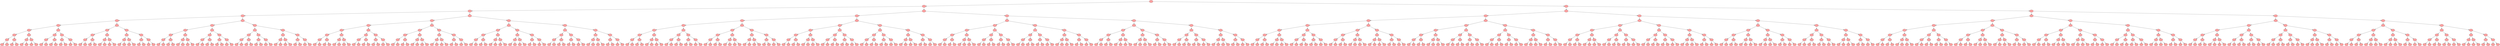 digraph g{
    
	node [style="filled" fillcolor="#ff00005f"];
nodo511[label=""];nodo255[label=""];nodo127[label=""];nodo63[label=""];nodo31[label=""];nodo15[label=""];nodo7[label=""];nodo3[label=""];nodo1[label=""];nodo0[label=""];nodo2[label=""];nodo1 -> nodo0;
nodo1 -> nodo2;
nodo5[label=""];nodo4[label=""];nodo6[label=""];nodo5 -> nodo4;
nodo5 -> nodo6;
nodo3 -> nodo1;
nodo3 -> nodo5;
nodo11[label=""];nodo9[label=""];nodo8[label=""];nodo10[label=""];nodo9 -> nodo8;
nodo9 -> nodo10;
nodo13[label=""];nodo12[label=""];nodo14[label=""];nodo13 -> nodo12;
nodo13 -> nodo14;
nodo11 -> nodo9;
nodo11 -> nodo13;
nodo7 -> nodo3;
nodo7 -> nodo11;
nodo23[label=""];nodo19[label=""];nodo17[label=""];nodo16[label=""];nodo18[label=""];nodo17 -> nodo16;
nodo17 -> nodo18;
nodo21[label=""];nodo20[label=""];nodo22[label=""];nodo21 -> nodo20;
nodo21 -> nodo22;
nodo19 -> nodo17;
nodo19 -> nodo21;
nodo27[label=""];nodo25[label=""];nodo24[label=""];nodo26[label=""];nodo25 -> nodo24;
nodo25 -> nodo26;
nodo29[label=""];nodo28[label=""];nodo30[label=""];nodo29 -> nodo28;
nodo29 -> nodo30;
nodo27 -> nodo25;
nodo27 -> nodo29;
nodo23 -> nodo19;
nodo23 -> nodo27;
nodo15 -> nodo7;
nodo15 -> nodo23;
nodo47[label=""];nodo39[label=""];nodo35[label=""];nodo33[label=""];nodo32[label=""];nodo34[label=""];nodo33 -> nodo32;
nodo33 -> nodo34;
nodo37[label=""];nodo36[label=""];nodo38[label=""];nodo37 -> nodo36;
nodo37 -> nodo38;
nodo35 -> nodo33;
nodo35 -> nodo37;
nodo43[label=""];nodo41[label=""];nodo40[label=""];nodo42[label=""];nodo41 -> nodo40;
nodo41 -> nodo42;
nodo45[label=""];nodo44[label=""];nodo46[label=""];nodo45 -> nodo44;
nodo45 -> nodo46;
nodo43 -> nodo41;
nodo43 -> nodo45;
nodo39 -> nodo35;
nodo39 -> nodo43;
nodo55[label=""];nodo51[label=""];nodo49[label=""];nodo48[label=""];nodo50[label=""];nodo49 -> nodo48;
nodo49 -> nodo50;
nodo53[label=""];nodo52[label=""];nodo54[label=""];nodo53 -> nodo52;
nodo53 -> nodo54;
nodo51 -> nodo49;
nodo51 -> nodo53;
nodo59[label=""];nodo57[label=""];nodo56[label=""];nodo58[label=""];nodo57 -> nodo56;
nodo57 -> nodo58;
nodo61[label=""];nodo60[label=""];nodo62[label=""];nodo61 -> nodo60;
nodo61 -> nodo62;
nodo59 -> nodo57;
nodo59 -> nodo61;
nodo55 -> nodo51;
nodo55 -> nodo59;
nodo47 -> nodo39;
nodo47 -> nodo55;
nodo31 -> nodo15;
nodo31 -> nodo47;
nodo95[label=""];nodo79[label=""];nodo71[label=""];nodo67[label=""];nodo65[label=""];nodo64[label=""];nodo66[label=""];nodo65 -> nodo64;
nodo65 -> nodo66;
nodo69[label=""];nodo68[label=""];nodo70[label=""];nodo69 -> nodo68;
nodo69 -> nodo70;
nodo67 -> nodo65;
nodo67 -> nodo69;
nodo75[label=""];nodo73[label=""];nodo72[label=""];nodo74[label=""];nodo73 -> nodo72;
nodo73 -> nodo74;
nodo77[label=""];nodo76[label=""];nodo78[label=""];nodo77 -> nodo76;
nodo77 -> nodo78;
nodo75 -> nodo73;
nodo75 -> nodo77;
nodo71 -> nodo67;
nodo71 -> nodo75;
nodo87[label=""];nodo83[label=""];nodo81[label=""];nodo80[label=""];nodo82[label=""];nodo81 -> nodo80;
nodo81 -> nodo82;
nodo85[label=""];nodo84[label=""];nodo86[label=""];nodo85 -> nodo84;
nodo85 -> nodo86;
nodo83 -> nodo81;
nodo83 -> nodo85;
nodo91[label=""];nodo89[label=""];nodo88[label=""];nodo90[label=""];nodo89 -> nodo88;
nodo89 -> nodo90;
nodo93[label=""];nodo92[label=""];nodo94[label=""];nodo93 -> nodo92;
nodo93 -> nodo94;
nodo91 -> nodo89;
nodo91 -> nodo93;
nodo87 -> nodo83;
nodo87 -> nodo91;
nodo79 -> nodo71;
nodo79 -> nodo87;
nodo111[label=""];nodo103[label=""];nodo99[label=""];nodo97[label=""];nodo96[label=""];nodo98[label=""];nodo97 -> nodo96;
nodo97 -> nodo98;
nodo101[label=""];nodo100[label=""];nodo102[label=""];nodo101 -> nodo100;
nodo101 -> nodo102;
nodo99 -> nodo97;
nodo99 -> nodo101;
nodo107[label=""];nodo105[label=""];nodo104[label=""];nodo106[label=""];nodo105 -> nodo104;
nodo105 -> nodo106;
nodo109[label=""];nodo108[label=""];nodo110[label=""];nodo109 -> nodo108;
nodo109 -> nodo110;
nodo107 -> nodo105;
nodo107 -> nodo109;
nodo103 -> nodo99;
nodo103 -> nodo107;
nodo119[label=""];nodo115[label=""];nodo113[label=""];nodo112[label=""];nodo114[label=""];nodo113 -> nodo112;
nodo113 -> nodo114;
nodo117[label=""];nodo116[label=""];nodo118[label=""];nodo117 -> nodo116;
nodo117 -> nodo118;
nodo115 -> nodo113;
nodo115 -> nodo117;
nodo123[label=""];nodo121[label=""];nodo120[label=""];nodo122[label=""];nodo121 -> nodo120;
nodo121 -> nodo122;
nodo125[label=""];nodo124[label=""];nodo126[label=""];nodo125 -> nodo124;
nodo125 -> nodo126;
nodo123 -> nodo121;
nodo123 -> nodo125;
nodo119 -> nodo115;
nodo119 -> nodo123;
nodo111 -> nodo103;
nodo111 -> nodo119;
nodo95 -> nodo79;
nodo95 -> nodo111;
nodo63 -> nodo31;
nodo63 -> nodo95;
nodo191[label=""];nodo159[label=""];nodo143[label=""];nodo135[label=""];nodo131[label=""];nodo129[label=""];nodo128[label=""];nodo130[label=""];nodo129 -> nodo128;
nodo129 -> nodo130;
nodo133[label=""];nodo132[label=""];nodo134[label=""];nodo133 -> nodo132;
nodo133 -> nodo134;
nodo131 -> nodo129;
nodo131 -> nodo133;
nodo139[label=""];nodo137[label=""];nodo136[label=""];nodo138[label=""];nodo137 -> nodo136;
nodo137 -> nodo138;
nodo141[label=""];nodo140[label=""];nodo142[label=""];nodo141 -> nodo140;
nodo141 -> nodo142;
nodo139 -> nodo137;
nodo139 -> nodo141;
nodo135 -> nodo131;
nodo135 -> nodo139;
nodo151[label=""];nodo147[label=""];nodo145[label=""];nodo144[label=""];nodo146[label=""];nodo145 -> nodo144;
nodo145 -> nodo146;
nodo149[label=""];nodo148[label=""];nodo150[label=""];nodo149 -> nodo148;
nodo149 -> nodo150;
nodo147 -> nodo145;
nodo147 -> nodo149;
nodo155[label=""];nodo153[label=""];nodo152[label=""];nodo154[label=""];nodo153 -> nodo152;
nodo153 -> nodo154;
nodo157[label=""];nodo156[label=""];nodo158[label=""];nodo157 -> nodo156;
nodo157 -> nodo158;
nodo155 -> nodo153;
nodo155 -> nodo157;
nodo151 -> nodo147;
nodo151 -> nodo155;
nodo143 -> nodo135;
nodo143 -> nodo151;
nodo175[label=""];nodo167[label=""];nodo163[label=""];nodo161[label=""];nodo160[label=""];nodo162[label=""];nodo161 -> nodo160;
nodo161 -> nodo162;
nodo165[label=""];nodo164[label=""];nodo166[label=""];nodo165 -> nodo164;
nodo165 -> nodo166;
nodo163 -> nodo161;
nodo163 -> nodo165;
nodo171[label=""];nodo169[label=""];nodo168[label=""];nodo170[label=""];nodo169 -> nodo168;
nodo169 -> nodo170;
nodo173[label=""];nodo172[label=""];nodo174[label=""];nodo173 -> nodo172;
nodo173 -> nodo174;
nodo171 -> nodo169;
nodo171 -> nodo173;
nodo167 -> nodo163;
nodo167 -> nodo171;
nodo183[label=""];nodo179[label=""];nodo177[label=""];nodo176[label=""];nodo178[label=""];nodo177 -> nodo176;
nodo177 -> nodo178;
nodo181[label=""];nodo180[label=""];nodo182[label=""];nodo181 -> nodo180;
nodo181 -> nodo182;
nodo179 -> nodo177;
nodo179 -> nodo181;
nodo187[label=""];nodo185[label=""];nodo184[label=""];nodo186[label=""];nodo185 -> nodo184;
nodo185 -> nodo186;
nodo189[label=""];nodo188[label=""];nodo190[label=""];nodo189 -> nodo188;
nodo189 -> nodo190;
nodo187 -> nodo185;
nodo187 -> nodo189;
nodo183 -> nodo179;
nodo183 -> nodo187;
nodo175 -> nodo167;
nodo175 -> nodo183;
nodo159 -> nodo143;
nodo159 -> nodo175;
nodo223[label=""];nodo207[label=""];nodo199[label=""];nodo195[label=""];nodo193[label=""];nodo192[label=""];nodo194[label=""];nodo193 -> nodo192;
nodo193 -> nodo194;
nodo197[label=""];nodo196[label=""];nodo198[label=""];nodo197 -> nodo196;
nodo197 -> nodo198;
nodo195 -> nodo193;
nodo195 -> nodo197;
nodo203[label=""];nodo201[label=""];nodo200[label=""];nodo202[label=""];nodo201 -> nodo200;
nodo201 -> nodo202;
nodo205[label=""];nodo204[label=""];nodo206[label=""];nodo205 -> nodo204;
nodo205 -> nodo206;
nodo203 -> nodo201;
nodo203 -> nodo205;
nodo199 -> nodo195;
nodo199 -> nodo203;
nodo215[label=""];nodo211[label=""];nodo209[label=""];nodo208[label=""];nodo210[label=""];nodo209 -> nodo208;
nodo209 -> nodo210;
nodo213[label=""];nodo212[label=""];nodo214[label=""];nodo213 -> nodo212;
nodo213 -> nodo214;
nodo211 -> nodo209;
nodo211 -> nodo213;
nodo219[label=""];nodo217[label=""];nodo216[label=""];nodo218[label=""];nodo217 -> nodo216;
nodo217 -> nodo218;
nodo221[label=""];nodo220[label=""];nodo222[label=""];nodo221 -> nodo220;
nodo221 -> nodo222;
nodo219 -> nodo217;
nodo219 -> nodo221;
nodo215 -> nodo211;
nodo215 -> nodo219;
nodo207 -> nodo199;
nodo207 -> nodo215;
nodo239[label=""];nodo231[label=""];nodo227[label=""];nodo225[label=""];nodo224[label=""];nodo226[label=""];nodo225 -> nodo224;
nodo225 -> nodo226;
nodo229[label=""];nodo228[label=""];nodo230[label=""];nodo229 -> nodo228;
nodo229 -> nodo230;
nodo227 -> nodo225;
nodo227 -> nodo229;
nodo235[label=""];nodo233[label=""];nodo232[label=""];nodo234[label=""];nodo233 -> nodo232;
nodo233 -> nodo234;
nodo237[label=""];nodo236[label=""];nodo238[label=""];nodo237 -> nodo236;
nodo237 -> nodo238;
nodo235 -> nodo233;
nodo235 -> nodo237;
nodo231 -> nodo227;
nodo231 -> nodo235;
nodo247[label=""];nodo243[label=""];nodo241[label=""];nodo240[label=""];nodo242[label=""];nodo241 -> nodo240;
nodo241 -> nodo242;
nodo245[label=""];nodo244[label=""];nodo246[label=""];nodo245 -> nodo244;
nodo245 -> nodo246;
nodo243 -> nodo241;
nodo243 -> nodo245;
nodo251[label=""];nodo249[label=""];nodo248[label=""];nodo250[label=""];nodo249 -> nodo248;
nodo249 -> nodo250;
nodo253[label=""];nodo252[label=""];nodo254[label=""];nodo253 -> nodo252;
nodo253 -> nodo254;
nodo251 -> nodo249;
nodo251 -> nodo253;
nodo247 -> nodo243;
nodo247 -> nodo251;
nodo239 -> nodo231;
nodo239 -> nodo247;
nodo223 -> nodo207;
nodo223 -> nodo239;
nodo191 -> nodo159;
nodo191 -> nodo223;
nodo127 -> nodo63;
nodo127 -> nodo191;
nodo383[label=""];nodo319[label=""];nodo287[label=""];nodo271[label=""];nodo263[label=""];nodo259[label=""];nodo257[label=""];nodo256[label=""];nodo258[label=""];nodo257 -> nodo256;
nodo257 -> nodo258;
nodo261[label=""];nodo260[label=""];nodo262[label=""];nodo261 -> nodo260;
nodo261 -> nodo262;
nodo259 -> nodo257;
nodo259 -> nodo261;
nodo267[label=""];nodo265[label=""];nodo264[label=""];nodo266[label=""];nodo265 -> nodo264;
nodo265 -> nodo266;
nodo269[label=""];nodo268[label=""];nodo270[label=""];nodo269 -> nodo268;
nodo269 -> nodo270;
nodo267 -> nodo265;
nodo267 -> nodo269;
nodo263 -> nodo259;
nodo263 -> nodo267;
nodo279[label=""];nodo275[label=""];nodo273[label=""];nodo272[label=""];nodo274[label=""];nodo273 -> nodo272;
nodo273 -> nodo274;
nodo277[label=""];nodo276[label=""];nodo278[label=""];nodo277 -> nodo276;
nodo277 -> nodo278;
nodo275 -> nodo273;
nodo275 -> nodo277;
nodo283[label=""];nodo281[label=""];nodo280[label=""];nodo282[label=""];nodo281 -> nodo280;
nodo281 -> nodo282;
nodo285[label=""];nodo284[label=""];nodo286[label=""];nodo285 -> nodo284;
nodo285 -> nodo286;
nodo283 -> nodo281;
nodo283 -> nodo285;
nodo279 -> nodo275;
nodo279 -> nodo283;
nodo271 -> nodo263;
nodo271 -> nodo279;
nodo303[label=""];nodo295[label=""];nodo291[label=""];nodo289[label=""];nodo288[label=""];nodo290[label=""];nodo289 -> nodo288;
nodo289 -> nodo290;
nodo293[label=""];nodo292[label=""];nodo294[label=""];nodo293 -> nodo292;
nodo293 -> nodo294;
nodo291 -> nodo289;
nodo291 -> nodo293;
nodo299[label=""];nodo297[label=""];nodo296[label=""];nodo298[label=""];nodo297 -> nodo296;
nodo297 -> nodo298;
nodo301[label=""];nodo300[label=""];nodo302[label=""];nodo301 -> nodo300;
nodo301 -> nodo302;
nodo299 -> nodo297;
nodo299 -> nodo301;
nodo295 -> nodo291;
nodo295 -> nodo299;
nodo311[label=""];nodo307[label=""];nodo305[label=""];nodo304[label=""];nodo306[label=""];nodo305 -> nodo304;
nodo305 -> nodo306;
nodo309[label=""];nodo308[label=""];nodo310[label=""];nodo309 -> nodo308;
nodo309 -> nodo310;
nodo307 -> nodo305;
nodo307 -> nodo309;
nodo315[label=""];nodo313[label=""];nodo312[label=""];nodo314[label=""];nodo313 -> nodo312;
nodo313 -> nodo314;
nodo317[label=""];nodo316[label=""];nodo318[label=""];nodo317 -> nodo316;
nodo317 -> nodo318;
nodo315 -> nodo313;
nodo315 -> nodo317;
nodo311 -> nodo307;
nodo311 -> nodo315;
nodo303 -> nodo295;
nodo303 -> nodo311;
nodo287 -> nodo271;
nodo287 -> nodo303;
nodo351[label=""];nodo335[label=""];nodo327[label=""];nodo323[label=""];nodo321[label=""];nodo320[label=""];nodo322[label=""];nodo321 -> nodo320;
nodo321 -> nodo322;
nodo325[label=""];nodo324[label=""];nodo326[label=""];nodo325 -> nodo324;
nodo325 -> nodo326;
nodo323 -> nodo321;
nodo323 -> nodo325;
nodo331[label=""];nodo329[label=""];nodo328[label=""];nodo330[label=""];nodo329 -> nodo328;
nodo329 -> nodo330;
nodo333[label=""];nodo332[label=""];nodo334[label=""];nodo333 -> nodo332;
nodo333 -> nodo334;
nodo331 -> nodo329;
nodo331 -> nodo333;
nodo327 -> nodo323;
nodo327 -> nodo331;
nodo343[label=""];nodo339[label=""];nodo337[label=""];nodo336[label=""];nodo338[label=""];nodo337 -> nodo336;
nodo337 -> nodo338;
nodo341[label=""];nodo340[label=""];nodo342[label=""];nodo341 -> nodo340;
nodo341 -> nodo342;
nodo339 -> nodo337;
nodo339 -> nodo341;
nodo347[label=""];nodo345[label=""];nodo344[label=""];nodo346[label=""];nodo345 -> nodo344;
nodo345 -> nodo346;
nodo349[label=""];nodo348[label=""];nodo350[label=""];nodo349 -> nodo348;
nodo349 -> nodo350;
nodo347 -> nodo345;
nodo347 -> nodo349;
nodo343 -> nodo339;
nodo343 -> nodo347;
nodo335 -> nodo327;
nodo335 -> nodo343;
nodo367[label=""];nodo359[label=""];nodo355[label=""];nodo353[label=""];nodo352[label=""];nodo354[label=""];nodo353 -> nodo352;
nodo353 -> nodo354;
nodo357[label=""];nodo356[label=""];nodo358[label=""];nodo357 -> nodo356;
nodo357 -> nodo358;
nodo355 -> nodo353;
nodo355 -> nodo357;
nodo363[label=""];nodo361[label=""];nodo360[label=""];nodo362[label=""];nodo361 -> nodo360;
nodo361 -> nodo362;
nodo365[label=""];nodo364[label=""];nodo366[label=""];nodo365 -> nodo364;
nodo365 -> nodo366;
nodo363 -> nodo361;
nodo363 -> nodo365;
nodo359 -> nodo355;
nodo359 -> nodo363;
nodo375[label=""];nodo371[label=""];nodo369[label=""];nodo368[label=""];nodo370[label=""];nodo369 -> nodo368;
nodo369 -> nodo370;
nodo373[label=""];nodo372[label=""];nodo374[label=""];nodo373 -> nodo372;
nodo373 -> nodo374;
nodo371 -> nodo369;
nodo371 -> nodo373;
nodo379[label=""];nodo377[label=""];nodo376[label=""];nodo378[label=""];nodo377 -> nodo376;
nodo377 -> nodo378;
nodo381[label=""];nodo380[label=""];nodo382[label=""];nodo381 -> nodo380;
nodo381 -> nodo382;
nodo379 -> nodo377;
nodo379 -> nodo381;
nodo375 -> nodo371;
nodo375 -> nodo379;
nodo367 -> nodo359;
nodo367 -> nodo375;
nodo351 -> nodo335;
nodo351 -> nodo367;
nodo319 -> nodo287;
nodo319 -> nodo351;
nodo447[label=""];nodo415[label=""];nodo399[label=""];nodo391[label=""];nodo387[label=""];nodo385[label=""];nodo384[label=""];nodo386[label=""];nodo385 -> nodo384;
nodo385 -> nodo386;
nodo389[label=""];nodo388[label=""];nodo390[label=""];nodo389 -> nodo388;
nodo389 -> nodo390;
nodo387 -> nodo385;
nodo387 -> nodo389;
nodo395[label=""];nodo393[label=""];nodo392[label=""];nodo394[label=""];nodo393 -> nodo392;
nodo393 -> nodo394;
nodo397[label=""];nodo396[label=""];nodo398[label=""];nodo397 -> nodo396;
nodo397 -> nodo398;
nodo395 -> nodo393;
nodo395 -> nodo397;
nodo391 -> nodo387;
nodo391 -> nodo395;
nodo407[label=""];nodo403[label=""];nodo401[label=""];nodo400[label=""];nodo402[label=""];nodo401 -> nodo400;
nodo401 -> nodo402;
nodo405[label=""];nodo404[label=""];nodo406[label=""];nodo405 -> nodo404;
nodo405 -> nodo406;
nodo403 -> nodo401;
nodo403 -> nodo405;
nodo411[label=""];nodo409[label=""];nodo408[label=""];nodo410[label=""];nodo409 -> nodo408;
nodo409 -> nodo410;
nodo413[label=""];nodo412[label=""];nodo414[label=""];nodo413 -> nodo412;
nodo413 -> nodo414;
nodo411 -> nodo409;
nodo411 -> nodo413;
nodo407 -> nodo403;
nodo407 -> nodo411;
nodo399 -> nodo391;
nodo399 -> nodo407;
nodo431[label=""];nodo423[label=""];nodo419[label=""];nodo417[label=""];nodo416[label=""];nodo418[label=""];nodo417 -> nodo416;
nodo417 -> nodo418;
nodo421[label=""];nodo420[label=""];nodo422[label=""];nodo421 -> nodo420;
nodo421 -> nodo422;
nodo419 -> nodo417;
nodo419 -> nodo421;
nodo427[label=""];nodo425[label=""];nodo424[label=""];nodo426[label=""];nodo425 -> nodo424;
nodo425 -> nodo426;
nodo429[label=""];nodo428[label=""];nodo430[label=""];nodo429 -> nodo428;
nodo429 -> nodo430;
nodo427 -> nodo425;
nodo427 -> nodo429;
nodo423 -> nodo419;
nodo423 -> nodo427;
nodo439[label=""];nodo435[label=""];nodo433[label=""];nodo432[label=""];nodo434[label=""];nodo433 -> nodo432;
nodo433 -> nodo434;
nodo437[label=""];nodo436[label=""];nodo438[label=""];nodo437 -> nodo436;
nodo437 -> nodo438;
nodo435 -> nodo433;
nodo435 -> nodo437;
nodo443[label=""];nodo441[label=""];nodo440[label=""];nodo442[label=""];nodo441 -> nodo440;
nodo441 -> nodo442;
nodo445[label=""];nodo444[label=""];nodo446[label=""];nodo445 -> nodo444;
nodo445 -> nodo446;
nodo443 -> nodo441;
nodo443 -> nodo445;
nodo439 -> nodo435;
nodo439 -> nodo443;
nodo431 -> nodo423;
nodo431 -> nodo439;
nodo415 -> nodo399;
nodo415 -> nodo431;
nodo479[label=""];nodo463[label=""];nodo455[label=""];nodo451[label=""];nodo449[label=""];nodo448[label=""];nodo450[label=""];nodo449 -> nodo448;
nodo449 -> nodo450;
nodo453[label=""];nodo452[label=""];nodo454[label=""];nodo453 -> nodo452;
nodo453 -> nodo454;
nodo451 -> nodo449;
nodo451 -> nodo453;
nodo459[label=""];nodo457[label=""];nodo456[label=""];nodo458[label=""];nodo457 -> nodo456;
nodo457 -> nodo458;
nodo461[label=""];nodo460[label=""];nodo462[label=""];nodo461 -> nodo460;
nodo461 -> nodo462;
nodo459 -> nodo457;
nodo459 -> nodo461;
nodo455 -> nodo451;
nodo455 -> nodo459;
nodo471[label=""];nodo467[label=""];nodo465[label=""];nodo464[label=""];nodo466[label=""];nodo465 -> nodo464;
nodo465 -> nodo466;
nodo469[label=""];nodo468[label=""];nodo470[label=""];nodo469 -> nodo468;
nodo469 -> nodo470;
nodo467 -> nodo465;
nodo467 -> nodo469;
nodo475[label=""];nodo473[label=""];nodo472[label=""];nodo474[label=""];nodo473 -> nodo472;
nodo473 -> nodo474;
nodo477[label=""];nodo476[label=""];nodo478[label=""];nodo477 -> nodo476;
nodo477 -> nodo478;
nodo475 -> nodo473;
nodo475 -> nodo477;
nodo471 -> nodo467;
nodo471 -> nodo475;
nodo463 -> nodo455;
nodo463 -> nodo471;
nodo495[label=""];nodo487[label=""];nodo483[label=""];nodo481[label=""];nodo480[label=""];nodo482[label=""];nodo481 -> nodo480;
nodo481 -> nodo482;
nodo485[label=""];nodo484[label=""];nodo486[label=""];nodo485 -> nodo484;
nodo485 -> nodo486;
nodo483 -> nodo481;
nodo483 -> nodo485;
nodo491[label=""];nodo489[label=""];nodo488[label=""];nodo490[label=""];nodo489 -> nodo488;
nodo489 -> nodo490;
nodo493[label=""];nodo492[label=""];nodo494[label=""];nodo493 -> nodo492;
nodo493 -> nodo494;
nodo491 -> nodo489;
nodo491 -> nodo493;
nodo487 -> nodo483;
nodo487 -> nodo491;
nodo503[label=""];nodo499[label=""];nodo497[label=""];nodo496[label=""];nodo498[label=""];nodo497 -> nodo496;
nodo497 -> nodo498;
nodo501[label=""];nodo500[label=""];nodo502[label=""];nodo501 -> nodo500;
nodo501 -> nodo502;
nodo499 -> nodo497;
nodo499 -> nodo501;
nodo507[label=""];nodo505[label=""];nodo504[label=""];nodo506[label=""];nodo505 -> nodo504;
nodo505 -> nodo506;
nodo509[label=""];nodo508[label=""];nodo510[label=""];nodo509 -> nodo508;
nodo509 -> nodo510;
nodo507 -> nodo505;
nodo507 -> nodo509;
nodo503 -> nodo499;
nodo503 -> nodo507;
nodo495 -> nodo487;
nodo495 -> nodo503;
nodo479 -> nodo463;
nodo479 -> nodo495;
nodo447 -> nodo415;
nodo447 -> nodo479;
nodo383 -> nodo319;
nodo383 -> nodo447;
nodo255 -> nodo127;
nodo255 -> nodo383;
nodo767[label=""];nodo639[label=""];nodo575[label=""];nodo543[label=""];nodo527[label=""];nodo519[label=""];nodo515[label=""];nodo513[label=""];nodo512[label=""];nodo514[label=""];nodo513 -> nodo512;
nodo513 -> nodo514;
nodo517[label=""];nodo516[label=""];nodo518[label=""];nodo517 -> nodo516;
nodo517 -> nodo518;
nodo515 -> nodo513;
nodo515 -> nodo517;
nodo523[label=""];nodo521[label=""];nodo520[label=""];nodo522[label=""];nodo521 -> nodo520;
nodo521 -> nodo522;
nodo525[label=""];nodo524[label=""];nodo526[label=""];nodo525 -> nodo524;
nodo525 -> nodo526;
nodo523 -> nodo521;
nodo523 -> nodo525;
nodo519 -> nodo515;
nodo519 -> nodo523;
nodo535[label=""];nodo531[label=""];nodo529[label=""];nodo528[label=""];nodo530[label=""];nodo529 -> nodo528;
nodo529 -> nodo530;
nodo533[label=""];nodo532[label=""];nodo534[label=""];nodo533 -> nodo532;
nodo533 -> nodo534;
nodo531 -> nodo529;
nodo531 -> nodo533;
nodo539[label=""];nodo537[label=""];nodo536[label=""];nodo538[label=""];nodo537 -> nodo536;
nodo537 -> nodo538;
nodo541[label=""];nodo540[label=""];nodo542[label=""];nodo541 -> nodo540;
nodo541 -> nodo542;
nodo539 -> nodo537;
nodo539 -> nodo541;
nodo535 -> nodo531;
nodo535 -> nodo539;
nodo527 -> nodo519;
nodo527 -> nodo535;
nodo559[label=""];nodo551[label=""];nodo547[label=""];nodo545[label=""];nodo544[label=""];nodo546[label=""];nodo545 -> nodo544;
nodo545 -> nodo546;
nodo549[label=""];nodo548[label=""];nodo550[label=""];nodo549 -> nodo548;
nodo549 -> nodo550;
nodo547 -> nodo545;
nodo547 -> nodo549;
nodo555[label=""];nodo553[label=""];nodo552[label=""];nodo554[label=""];nodo553 -> nodo552;
nodo553 -> nodo554;
nodo557[label=""];nodo556[label=""];nodo558[label=""];nodo557 -> nodo556;
nodo557 -> nodo558;
nodo555 -> nodo553;
nodo555 -> nodo557;
nodo551 -> nodo547;
nodo551 -> nodo555;
nodo567[label=""];nodo563[label=""];nodo561[label=""];nodo560[label=""];nodo562[label=""];nodo561 -> nodo560;
nodo561 -> nodo562;
nodo565[label=""];nodo564[label=""];nodo566[label=""];nodo565 -> nodo564;
nodo565 -> nodo566;
nodo563 -> nodo561;
nodo563 -> nodo565;
nodo571[label=""];nodo569[label=""];nodo568[label=""];nodo570[label=""];nodo569 -> nodo568;
nodo569 -> nodo570;
nodo573[label=""];nodo572[label=""];nodo574[label=""];nodo573 -> nodo572;
nodo573 -> nodo574;
nodo571 -> nodo569;
nodo571 -> nodo573;
nodo567 -> nodo563;
nodo567 -> nodo571;
nodo559 -> nodo551;
nodo559 -> nodo567;
nodo543 -> nodo527;
nodo543 -> nodo559;
nodo607[label=""];nodo591[label=""];nodo583[label=""];nodo579[label=""];nodo577[label=""];nodo576[label=""];nodo578[label=""];nodo577 -> nodo576;
nodo577 -> nodo578;
nodo581[label=""];nodo580[label=""];nodo582[label=""];nodo581 -> nodo580;
nodo581 -> nodo582;
nodo579 -> nodo577;
nodo579 -> nodo581;
nodo587[label=""];nodo585[label=""];nodo584[label=""];nodo586[label=""];nodo585 -> nodo584;
nodo585 -> nodo586;
nodo589[label=""];nodo588[label=""];nodo590[label=""];nodo589 -> nodo588;
nodo589 -> nodo590;
nodo587 -> nodo585;
nodo587 -> nodo589;
nodo583 -> nodo579;
nodo583 -> nodo587;
nodo599[label=""];nodo595[label=""];nodo593[label=""];nodo592[label=""];nodo594[label=""];nodo593 -> nodo592;
nodo593 -> nodo594;
nodo597[label=""];nodo596[label=""];nodo598[label=""];nodo597 -> nodo596;
nodo597 -> nodo598;
nodo595 -> nodo593;
nodo595 -> nodo597;
nodo603[label=""];nodo601[label=""];nodo600[label=""];nodo602[label=""];nodo601 -> nodo600;
nodo601 -> nodo602;
nodo605[label=""];nodo604[label=""];nodo606[label=""];nodo605 -> nodo604;
nodo605 -> nodo606;
nodo603 -> nodo601;
nodo603 -> nodo605;
nodo599 -> nodo595;
nodo599 -> nodo603;
nodo591 -> nodo583;
nodo591 -> nodo599;
nodo623[label=""];nodo615[label=""];nodo611[label=""];nodo609[label=""];nodo608[label=""];nodo610[label=""];nodo609 -> nodo608;
nodo609 -> nodo610;
nodo613[label=""];nodo612[label=""];nodo614[label=""];nodo613 -> nodo612;
nodo613 -> nodo614;
nodo611 -> nodo609;
nodo611 -> nodo613;
nodo619[label=""];nodo617[label=""];nodo616[label=""];nodo618[label=""];nodo617 -> nodo616;
nodo617 -> nodo618;
nodo621[label=""];nodo620[label=""];nodo622[label=""];nodo621 -> nodo620;
nodo621 -> nodo622;
nodo619 -> nodo617;
nodo619 -> nodo621;
nodo615 -> nodo611;
nodo615 -> nodo619;
nodo631[label=""];nodo627[label=""];nodo625[label=""];nodo624[label=""];nodo626[label=""];nodo625 -> nodo624;
nodo625 -> nodo626;
nodo629[label=""];nodo628[label=""];nodo630[label=""];nodo629 -> nodo628;
nodo629 -> nodo630;
nodo627 -> nodo625;
nodo627 -> nodo629;
nodo635[label=""];nodo633[label=""];nodo632[label=""];nodo634[label=""];nodo633 -> nodo632;
nodo633 -> nodo634;
nodo637[label=""];nodo636[label=""];nodo638[label=""];nodo637 -> nodo636;
nodo637 -> nodo638;
nodo635 -> nodo633;
nodo635 -> nodo637;
nodo631 -> nodo627;
nodo631 -> nodo635;
nodo623 -> nodo615;
nodo623 -> nodo631;
nodo607 -> nodo591;
nodo607 -> nodo623;
nodo575 -> nodo543;
nodo575 -> nodo607;
nodo703[label=""];nodo671[label=""];nodo655[label=""];nodo647[label=""];nodo643[label=""];nodo641[label=""];nodo640[label=""];nodo642[label=""];nodo641 -> nodo640;
nodo641 -> nodo642;
nodo645[label=""];nodo644[label=""];nodo646[label=""];nodo645 -> nodo644;
nodo645 -> nodo646;
nodo643 -> nodo641;
nodo643 -> nodo645;
nodo651[label=""];nodo649[label=""];nodo648[label=""];nodo650[label=""];nodo649 -> nodo648;
nodo649 -> nodo650;
nodo653[label=""];nodo652[label=""];nodo654[label=""];nodo653 -> nodo652;
nodo653 -> nodo654;
nodo651 -> nodo649;
nodo651 -> nodo653;
nodo647 -> nodo643;
nodo647 -> nodo651;
nodo663[label=""];nodo659[label=""];nodo657[label=""];nodo656[label=""];nodo658[label=""];nodo657 -> nodo656;
nodo657 -> nodo658;
nodo661[label=""];nodo660[label=""];nodo662[label=""];nodo661 -> nodo660;
nodo661 -> nodo662;
nodo659 -> nodo657;
nodo659 -> nodo661;
nodo667[label=""];nodo665[label=""];nodo664[label=""];nodo666[label=""];nodo665 -> nodo664;
nodo665 -> nodo666;
nodo669[label=""];nodo668[label=""];nodo670[label=""];nodo669 -> nodo668;
nodo669 -> nodo670;
nodo667 -> nodo665;
nodo667 -> nodo669;
nodo663 -> nodo659;
nodo663 -> nodo667;
nodo655 -> nodo647;
nodo655 -> nodo663;
nodo687[label=""];nodo679[label=""];nodo675[label=""];nodo673[label=""];nodo672[label=""];nodo674[label=""];nodo673 -> nodo672;
nodo673 -> nodo674;
nodo677[label=""];nodo676[label=""];nodo678[label=""];nodo677 -> nodo676;
nodo677 -> nodo678;
nodo675 -> nodo673;
nodo675 -> nodo677;
nodo683[label=""];nodo681[label=""];nodo680[label=""];nodo682[label=""];nodo681 -> nodo680;
nodo681 -> nodo682;
nodo685[label=""];nodo684[label=""];nodo686[label=""];nodo685 -> nodo684;
nodo685 -> nodo686;
nodo683 -> nodo681;
nodo683 -> nodo685;
nodo679 -> nodo675;
nodo679 -> nodo683;
nodo695[label=""];nodo691[label=""];nodo689[label=""];nodo688[label=""];nodo690[label=""];nodo689 -> nodo688;
nodo689 -> nodo690;
nodo693[label=""];nodo692[label=""];nodo694[label=""];nodo693 -> nodo692;
nodo693 -> nodo694;
nodo691 -> nodo689;
nodo691 -> nodo693;
nodo699[label=""];nodo697[label=""];nodo696[label=""];nodo698[label=""];nodo697 -> nodo696;
nodo697 -> nodo698;
nodo701[label=""];nodo700[label=""];nodo702[label=""];nodo701 -> nodo700;
nodo701 -> nodo702;
nodo699 -> nodo697;
nodo699 -> nodo701;
nodo695 -> nodo691;
nodo695 -> nodo699;
nodo687 -> nodo679;
nodo687 -> nodo695;
nodo671 -> nodo655;
nodo671 -> nodo687;
nodo735[label=""];nodo719[label=""];nodo711[label=""];nodo707[label=""];nodo705[label=""];nodo704[label=""];nodo706[label=""];nodo705 -> nodo704;
nodo705 -> nodo706;
nodo709[label=""];nodo708[label=""];nodo710[label=""];nodo709 -> nodo708;
nodo709 -> nodo710;
nodo707 -> nodo705;
nodo707 -> nodo709;
nodo715[label=""];nodo713[label=""];nodo712[label=""];nodo714[label=""];nodo713 -> nodo712;
nodo713 -> nodo714;
nodo717[label=""];nodo716[label=""];nodo718[label=""];nodo717 -> nodo716;
nodo717 -> nodo718;
nodo715 -> nodo713;
nodo715 -> nodo717;
nodo711 -> nodo707;
nodo711 -> nodo715;
nodo727[label=""];nodo723[label=""];nodo721[label=""];nodo720[label=""];nodo722[label=""];nodo721 -> nodo720;
nodo721 -> nodo722;
nodo725[label=""];nodo724[label=""];nodo726[label=""];nodo725 -> nodo724;
nodo725 -> nodo726;
nodo723 -> nodo721;
nodo723 -> nodo725;
nodo731[label=""];nodo729[label=""];nodo728[label=""];nodo730[label=""];nodo729 -> nodo728;
nodo729 -> nodo730;
nodo733[label=""];nodo732[label=""];nodo734[label=""];nodo733 -> nodo732;
nodo733 -> nodo734;
nodo731 -> nodo729;
nodo731 -> nodo733;
nodo727 -> nodo723;
nodo727 -> nodo731;
nodo719 -> nodo711;
nodo719 -> nodo727;
nodo751[label=""];nodo743[label=""];nodo739[label=""];nodo737[label=""];nodo736[label=""];nodo738[label=""];nodo737 -> nodo736;
nodo737 -> nodo738;
nodo741[label=""];nodo740[label=""];nodo742[label=""];nodo741 -> nodo740;
nodo741 -> nodo742;
nodo739 -> nodo737;
nodo739 -> nodo741;
nodo747[label=""];nodo745[label=""];nodo744[label=""];nodo746[label=""];nodo745 -> nodo744;
nodo745 -> nodo746;
nodo749[label=""];nodo748[label=""];nodo750[label=""];nodo749 -> nodo748;
nodo749 -> nodo750;
nodo747 -> nodo745;
nodo747 -> nodo749;
nodo743 -> nodo739;
nodo743 -> nodo747;
nodo759[label=""];nodo755[label=""];nodo753[label=""];nodo752[label=""];nodo754[label=""];nodo753 -> nodo752;
nodo753 -> nodo754;
nodo757[label=""];nodo756[label=""];nodo758[label=""];nodo757 -> nodo756;
nodo757 -> nodo758;
nodo755 -> nodo753;
nodo755 -> nodo757;
nodo763[label=""];nodo761[label=""];nodo760[label=""];nodo762[label=""];nodo761 -> nodo760;
nodo761 -> nodo762;
nodo765[label=""];nodo764[label=""];nodo766[label=""];nodo765 -> nodo764;
nodo765 -> nodo766;
nodo763 -> nodo761;
nodo763 -> nodo765;
nodo759 -> nodo755;
nodo759 -> nodo763;
nodo751 -> nodo743;
nodo751 -> nodo759;
nodo735 -> nodo719;
nodo735 -> nodo751;
nodo703 -> nodo671;
nodo703 -> nodo735;
nodo639 -> nodo575;
nodo639 -> nodo703;
nodo895[label=""];nodo831[label=""];nodo799[label=""];nodo783[label=""];nodo775[label=""];nodo771[label=""];nodo769[label=""];nodo768[label=""];nodo770[label=""];nodo769 -> nodo768;
nodo769 -> nodo770;
nodo773[label=""];nodo772[label=""];nodo774[label=""];nodo773 -> nodo772;
nodo773 -> nodo774;
nodo771 -> nodo769;
nodo771 -> nodo773;
nodo779[label=""];nodo777[label=""];nodo776[label=""];nodo778[label=""];nodo777 -> nodo776;
nodo777 -> nodo778;
nodo781[label=""];nodo780[label=""];nodo782[label=""];nodo781 -> nodo780;
nodo781 -> nodo782;
nodo779 -> nodo777;
nodo779 -> nodo781;
nodo775 -> nodo771;
nodo775 -> nodo779;
nodo791[label=""];nodo787[label=""];nodo785[label=""];nodo784[label=""];nodo786[label=""];nodo785 -> nodo784;
nodo785 -> nodo786;
nodo789[label=""];nodo788[label=""];nodo790[label=""];nodo789 -> nodo788;
nodo789 -> nodo790;
nodo787 -> nodo785;
nodo787 -> nodo789;
nodo795[label=""];nodo793[label=""];nodo792[label=""];nodo794[label=""];nodo793 -> nodo792;
nodo793 -> nodo794;
nodo797[label=""];nodo796[label=""];nodo798[label=""];nodo797 -> nodo796;
nodo797 -> nodo798;
nodo795 -> nodo793;
nodo795 -> nodo797;
nodo791 -> nodo787;
nodo791 -> nodo795;
nodo783 -> nodo775;
nodo783 -> nodo791;
nodo815[label=""];nodo807[label=""];nodo803[label=""];nodo801[label=""];nodo800[label=""];nodo802[label=""];nodo801 -> nodo800;
nodo801 -> nodo802;
nodo805[label=""];nodo804[label=""];nodo806[label=""];nodo805 -> nodo804;
nodo805 -> nodo806;
nodo803 -> nodo801;
nodo803 -> nodo805;
nodo811[label=""];nodo809[label=""];nodo808[label=""];nodo810[label=""];nodo809 -> nodo808;
nodo809 -> nodo810;
nodo813[label=""];nodo812[label=""];nodo814[label=""];nodo813 -> nodo812;
nodo813 -> nodo814;
nodo811 -> nodo809;
nodo811 -> nodo813;
nodo807 -> nodo803;
nodo807 -> nodo811;
nodo823[label=""];nodo819[label=""];nodo817[label=""];nodo816[label=""];nodo818[label=""];nodo817 -> nodo816;
nodo817 -> nodo818;
nodo821[label=""];nodo820[label=""];nodo822[label=""];nodo821 -> nodo820;
nodo821 -> nodo822;
nodo819 -> nodo817;
nodo819 -> nodo821;
nodo827[label=""];nodo825[label=""];nodo824[label=""];nodo826[label=""];nodo825 -> nodo824;
nodo825 -> nodo826;
nodo829[label=""];nodo828[label=""];nodo830[label=""];nodo829 -> nodo828;
nodo829 -> nodo830;
nodo827 -> nodo825;
nodo827 -> nodo829;
nodo823 -> nodo819;
nodo823 -> nodo827;
nodo815 -> nodo807;
nodo815 -> nodo823;
nodo799 -> nodo783;
nodo799 -> nodo815;
nodo863[label=""];nodo847[label=""];nodo839[label=""];nodo835[label=""];nodo833[label=""];nodo832[label=""];nodo834[label=""];nodo833 -> nodo832;
nodo833 -> nodo834;
nodo837[label=""];nodo836[label=""];nodo838[label=""];nodo837 -> nodo836;
nodo837 -> nodo838;
nodo835 -> nodo833;
nodo835 -> nodo837;
nodo843[label=""];nodo841[label=""];nodo840[label=""];nodo842[label=""];nodo841 -> nodo840;
nodo841 -> nodo842;
nodo845[label=""];nodo844[label=""];nodo846[label=""];nodo845 -> nodo844;
nodo845 -> nodo846;
nodo843 -> nodo841;
nodo843 -> nodo845;
nodo839 -> nodo835;
nodo839 -> nodo843;
nodo855[label=""];nodo851[label=""];nodo849[label=""];nodo848[label=""];nodo850[label=""];nodo849 -> nodo848;
nodo849 -> nodo850;
nodo853[label=""];nodo852[label=""];nodo854[label=""];nodo853 -> nodo852;
nodo853 -> nodo854;
nodo851 -> nodo849;
nodo851 -> nodo853;
nodo859[label=""];nodo857[label=""];nodo856[label=""];nodo858[label=""];nodo857 -> nodo856;
nodo857 -> nodo858;
nodo861[label=""];nodo860[label=""];nodo862[label=""];nodo861 -> nodo860;
nodo861 -> nodo862;
nodo859 -> nodo857;
nodo859 -> nodo861;
nodo855 -> nodo851;
nodo855 -> nodo859;
nodo847 -> nodo839;
nodo847 -> nodo855;
nodo879[label=""];nodo871[label=""];nodo867[label=""];nodo865[label=""];nodo864[label=""];nodo866[label=""];nodo865 -> nodo864;
nodo865 -> nodo866;
nodo869[label=""];nodo868[label=""];nodo870[label=""];nodo869 -> nodo868;
nodo869 -> nodo870;
nodo867 -> nodo865;
nodo867 -> nodo869;
nodo875[label=""];nodo873[label=""];nodo872[label=""];nodo874[label=""];nodo873 -> nodo872;
nodo873 -> nodo874;
nodo877[label=""];nodo876[label=""];nodo878[label=""];nodo877 -> nodo876;
nodo877 -> nodo878;
nodo875 -> nodo873;
nodo875 -> nodo877;
nodo871 -> nodo867;
nodo871 -> nodo875;
nodo887[label=""];nodo883[label=""];nodo881[label=""];nodo880[label=""];nodo882[label=""];nodo881 -> nodo880;
nodo881 -> nodo882;
nodo885[label=""];nodo884[label=""];nodo886[label=""];nodo885 -> nodo884;
nodo885 -> nodo886;
nodo883 -> nodo881;
nodo883 -> nodo885;
nodo891[label=""];nodo889[label=""];nodo888[label=""];nodo890[label=""];nodo889 -> nodo888;
nodo889 -> nodo890;
nodo893[label=""];nodo892[label=""];nodo894[label=""];nodo893 -> nodo892;
nodo893 -> nodo894;
nodo891 -> nodo889;
nodo891 -> nodo893;
nodo887 -> nodo883;
nodo887 -> nodo891;
nodo879 -> nodo871;
nodo879 -> nodo887;
nodo863 -> nodo847;
nodo863 -> nodo879;
nodo831 -> nodo799;
nodo831 -> nodo863;
nodo959[label=""];nodo927[label=""];nodo911[label=""];nodo903[label=""];nodo899[label=""];nodo897[label=""];nodo896[label=""];nodo898[label=""];nodo897 -> nodo896;
nodo897 -> nodo898;
nodo901[label=""];nodo900[label=""];nodo902[label=""];nodo901 -> nodo900;
nodo901 -> nodo902;
nodo899 -> nodo897;
nodo899 -> nodo901;
nodo907[label=""];nodo905[label=""];nodo904[label=""];nodo906[label=""];nodo905 -> nodo904;
nodo905 -> nodo906;
nodo909[label=""];nodo908[label=""];nodo910[label=""];nodo909 -> nodo908;
nodo909 -> nodo910;
nodo907 -> nodo905;
nodo907 -> nodo909;
nodo903 -> nodo899;
nodo903 -> nodo907;
nodo919[label=""];nodo915[label=""];nodo913[label=""];nodo912[label=""];nodo914[label=""];nodo913 -> nodo912;
nodo913 -> nodo914;
nodo917[label=""];nodo916[label=""];nodo918[label=""];nodo917 -> nodo916;
nodo917 -> nodo918;
nodo915 -> nodo913;
nodo915 -> nodo917;
nodo923[label=""];nodo921[label=""];nodo920[label=""];nodo922[label=""];nodo921 -> nodo920;
nodo921 -> nodo922;
nodo925[label=""];nodo924[label=""];nodo926[label=""];nodo925 -> nodo924;
nodo925 -> nodo926;
nodo923 -> nodo921;
nodo923 -> nodo925;
nodo919 -> nodo915;
nodo919 -> nodo923;
nodo911 -> nodo903;
nodo911 -> nodo919;
nodo943[label=""];nodo935[label=""];nodo931[label=""];nodo929[label=""];nodo928[label=""];nodo930[label=""];nodo929 -> nodo928;
nodo929 -> nodo930;
nodo933[label=""];nodo932[label=""];nodo934[label=""];nodo933 -> nodo932;
nodo933 -> nodo934;
nodo931 -> nodo929;
nodo931 -> nodo933;
nodo939[label=""];nodo937[label=""];nodo936[label=""];nodo938[label=""];nodo937 -> nodo936;
nodo937 -> nodo938;
nodo941[label=""];nodo940[label=""];nodo942[label=""];nodo941 -> nodo940;
nodo941 -> nodo942;
nodo939 -> nodo937;
nodo939 -> nodo941;
nodo935 -> nodo931;
nodo935 -> nodo939;
nodo951[label=""];nodo947[label=""];nodo945[label=""];nodo944[label=""];nodo946[label=""];nodo945 -> nodo944;
nodo945 -> nodo946;
nodo949[label=""];nodo948[label=""];nodo950[label=""];nodo949 -> nodo948;
nodo949 -> nodo950;
nodo947 -> nodo945;
nodo947 -> nodo949;
nodo955[label=""];nodo953[label=""];nodo952[label=""];nodo954[label=""];nodo953 -> nodo952;
nodo953 -> nodo954;
nodo957[label=""];nodo956[label=""];nodo958[label=""];nodo957 -> nodo956;
nodo957 -> nodo958;
nodo955 -> nodo953;
nodo955 -> nodo957;
nodo951 -> nodo947;
nodo951 -> nodo955;
nodo943 -> nodo935;
nodo943 -> nodo951;
nodo927 -> nodo911;
nodo927 -> nodo943;
nodo991[label=""];nodo975[label=""];nodo967[label=""];nodo963[label=""];nodo961[label=""];nodo960[label=""];nodo962[label=""];nodo961 -> nodo960;
nodo961 -> nodo962;
nodo965[label=""];nodo964[label=""];nodo966[label=""];nodo965 -> nodo964;
nodo965 -> nodo966;
nodo963 -> nodo961;
nodo963 -> nodo965;
nodo971[label=""];nodo969[label=""];nodo968[label=""];nodo970[label=""];nodo969 -> nodo968;
nodo969 -> nodo970;
nodo973[label=""];nodo972[label=""];nodo974[label=""];nodo973 -> nodo972;
nodo973 -> nodo974;
nodo971 -> nodo969;
nodo971 -> nodo973;
nodo967 -> nodo963;
nodo967 -> nodo971;
nodo983[label=""];nodo979[label=""];nodo977[label=""];nodo976[label=""];nodo978[label=""];nodo977 -> nodo976;
nodo977 -> nodo978;
nodo981[label=""];nodo980[label=""];nodo982[label=""];nodo981 -> nodo980;
nodo981 -> nodo982;
nodo979 -> nodo977;
nodo979 -> nodo981;
nodo987[label=""];nodo985[label=""];nodo984[label=""];nodo986[label=""];nodo985 -> nodo984;
nodo985 -> nodo986;
nodo989[label=""];nodo988[label=""];nodo990[label=""];nodo989 -> nodo988;
nodo989 -> nodo990;
nodo987 -> nodo985;
nodo987 -> nodo989;
nodo983 -> nodo979;
nodo983 -> nodo987;
nodo975 -> nodo967;
nodo975 -> nodo983;
nodo1007[label=""];nodo999[label=""];nodo995[label=""];nodo993[label=""];nodo992[label=""];nodo994[label=""];nodo993 -> nodo992;
nodo993 -> nodo994;
nodo997[label=""];nodo996[label=""];nodo998[label=""];nodo997 -> nodo996;
nodo997 -> nodo998;
nodo995 -> nodo993;
nodo995 -> nodo997;
nodo1003[label=""];nodo1001[label=""];nodo1000[label=""];nodo1002[label=""];nodo1001 -> nodo1000;
nodo1001 -> nodo1002;
nodo1005[label=""];nodo1004[label=""];nodo1006[label=""];nodo1005 -> nodo1004;
nodo1005 -> nodo1006;
nodo1003 -> nodo1001;
nodo1003 -> nodo1005;
nodo999 -> nodo995;
nodo999 -> nodo1003;
nodo1015[label=""];nodo1011[label=""];nodo1009[label=""];nodo1008[label=""];nodo1010[label=""];nodo1009 -> nodo1008;
nodo1009 -> nodo1010;
nodo1013[label=""];nodo1012[label=""];nodo1014[label=""];nodo1013 -> nodo1012;
nodo1013 -> nodo1014;
nodo1011 -> nodo1009;
nodo1011 -> nodo1013;
nodo1019[label=""];nodo1017[label=""];nodo1016[label=""];nodo1018[label=""];nodo1017 -> nodo1016;
nodo1017 -> nodo1018;
nodo1021[label=""];nodo1020[label=""];nodo1022[label=""];nodo1021 -> nodo1020;
nodo1021 -> nodo1022;
nodo1019 -> nodo1017;
nodo1019 -> nodo1021;
nodo1015 -> nodo1011;
nodo1015 -> nodo1019;
nodo1007 -> nodo999;
nodo1007 -> nodo1015;
nodo991 -> nodo975;
nodo991 -> nodo1007;
nodo959 -> nodo927;
nodo959 -> nodo991;
nodo895 -> nodo831;
nodo895 -> nodo959;
nodo767 -> nodo639;
nodo767 -> nodo895;
nodo511 -> nodo255;
nodo511 -> nodo767;

}